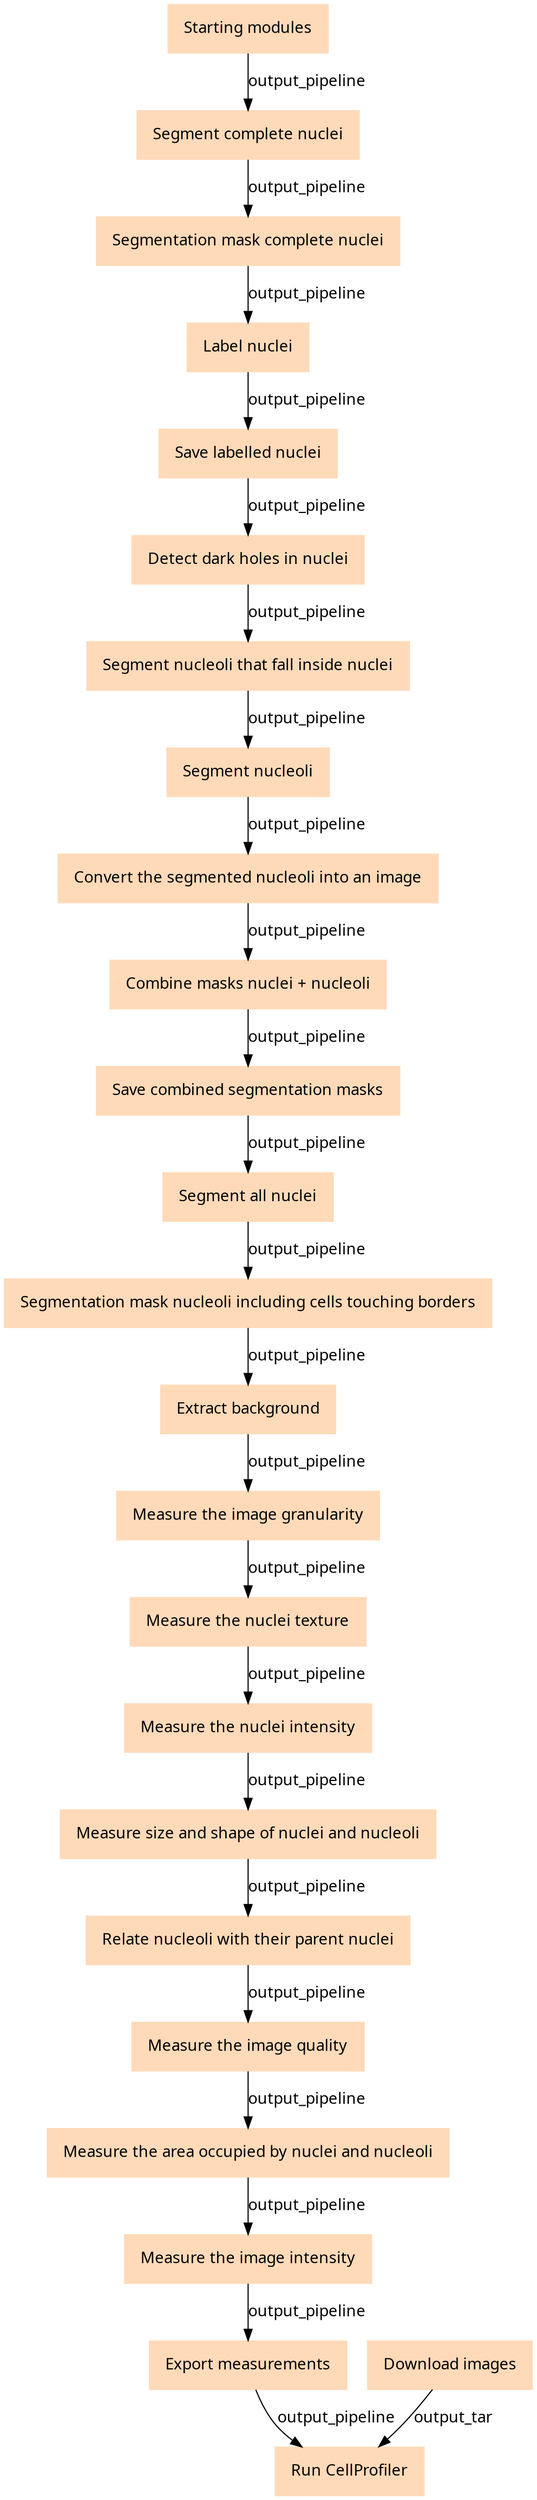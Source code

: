 digraph main {
  node [fontname="Atkinson Hyperlegible", shape=box, color=white,style=filled,color=peachpuff,margin="0.2,0.2"];
  edge [fontname="Atkinson Hyperlegible"];
  0[label="Starting modules"]
  1[label="Download images"]
  2[label="Segment complete nuclei"]
  0 -> 2 [label="output_pipeline"]
  3[label="Segmentation mask complete nuclei"]
  2 -> 3 [label="output_pipeline"]
  4[label="Label nuclei"]
  3 -> 4 [label="output_pipeline"]
  5[label="Save labelled nuclei"]
  4 -> 5 [label="output_pipeline"]
  6[label="Detect dark holes in nuclei"]
  5 -> 6 [label="output_pipeline"]
  7[label="Segment nucleoli that fall inside nuclei"]
  6 -> 7 [label="output_pipeline"]
  8[label="Segment nucleoli"]
  7 -> 8 [label="output_pipeline"]
  9[label="Convert the segmented nucleoli into an image"]
  8 -> 9 [label="output_pipeline"]
  10[label="Combine masks nuclei + nucleoli"]
  9 -> 10 [label="output_pipeline"]
  11[label="Save combined segmentation masks"]
  10 -> 11 [label="output_pipeline"]
  12[label="Segment all nuclei"]
  11 -> 12 [label="output_pipeline"]
  13[label="Segmentation mask nucleoli including cells touching borders"]
  12 -> 13 [label="output_pipeline"]
  14[label="Extract background"]
  13 -> 14 [label="output_pipeline"]
  15[label="Measure the image granularity"]
  14 -> 15 [label="output_pipeline"]
  16[label="Measure the nuclei texture"]
  15 -> 16 [label="output_pipeline"]
  17[label="Measure the nuclei intensity"]
  16 -> 17 [label="output_pipeline"]
  18[label="Measure size and shape of nuclei and nucleoli"]
  17 -> 18 [label="output_pipeline"]
  19[label="Relate nucleoli with their parent nuclei"]
  18 -> 19 [label="output_pipeline"]
  20[label="Measure the image quality"]
  19 -> 20 [label="output_pipeline"]
  21[label="Measure the area occupied by nuclei and nucleoli"]
  20 -> 21 [label="output_pipeline"]
  22[label="Measure the image intensity"]
  21 -> 22 [label="output_pipeline"]
  23[label="Export measurements"]
  22 -> 23 [label="output_pipeline"]
  24[label="Run CellProfiler"]
  1 -> 24 [label="output_tar"]
  23 -> 24 [label="output_pipeline"]
}